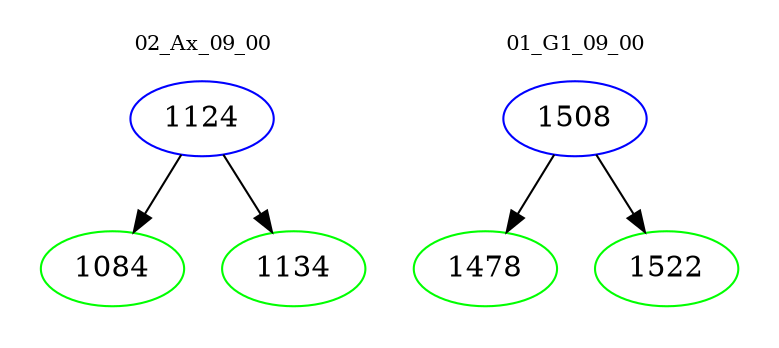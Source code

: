 digraph{
subgraph cluster_0 {
color = white
label = "02_Ax_09_00";
fontsize=10;
T0_1124 [label="1124", color="blue"]
T0_1124 -> T0_1084 [color="black"]
T0_1084 [label="1084", color="green"]
T0_1124 -> T0_1134 [color="black"]
T0_1134 [label="1134", color="green"]
}
subgraph cluster_1 {
color = white
label = "01_G1_09_00";
fontsize=10;
T1_1508 [label="1508", color="blue"]
T1_1508 -> T1_1478 [color="black"]
T1_1478 [label="1478", color="green"]
T1_1508 -> T1_1522 [color="black"]
T1_1522 [label="1522", color="green"]
}
}
